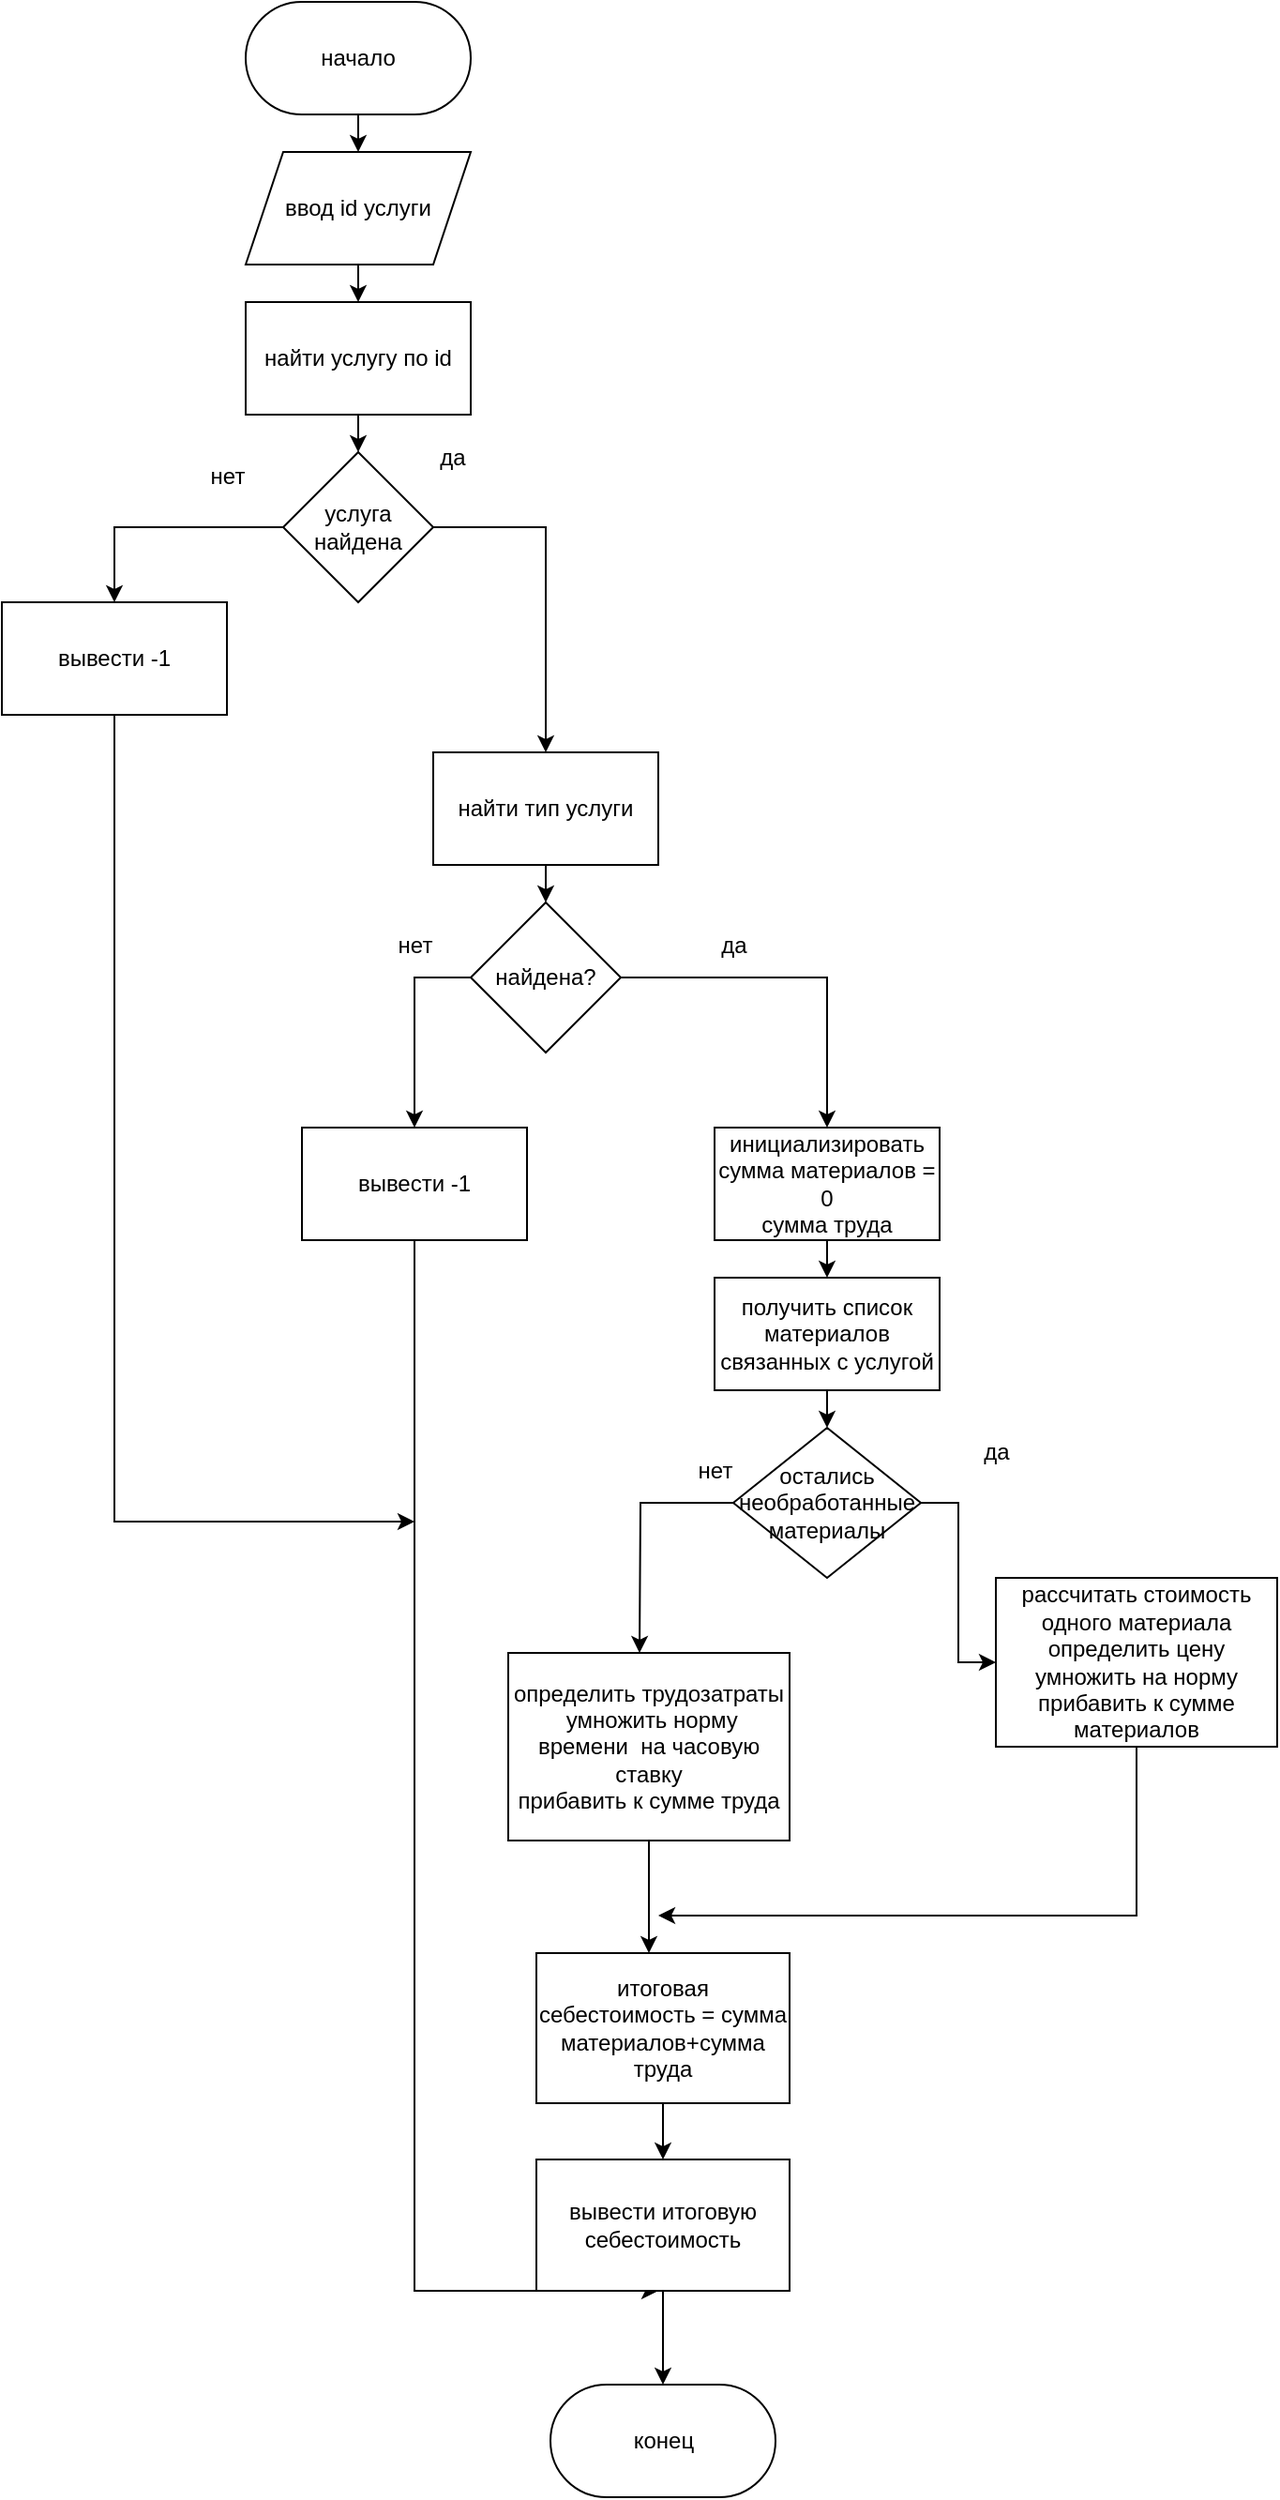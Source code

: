 <mxfile version="28.2.5">
  <diagram name="Страница — 1" id="jgAHVIeIIsqCeeRh882G">
    <mxGraphModel dx="978" dy="548" grid="1" gridSize="10" guides="1" tooltips="1" connect="1" arrows="1" fold="1" page="1" pageScale="1" pageWidth="827" pageHeight="1169" math="0" shadow="0">
      <root>
        <mxCell id="0" />
        <mxCell id="1" parent="0" />
        <mxCell id="RuWPz4lZ4cLwJAY-titJ-47" style="edgeStyle=orthogonalEdgeStyle;rounded=0;orthogonalLoop=1;jettySize=auto;html=1;exitX=0.5;exitY=1;exitDx=0;exitDy=0;entryX=0.5;entryY=0;entryDx=0;entryDy=0;" edge="1" parent="1" source="RuWPz4lZ4cLwJAY-titJ-1" target="RuWPz4lZ4cLwJAY-titJ-3">
          <mxGeometry relative="1" as="geometry" />
        </mxCell>
        <mxCell id="RuWPz4lZ4cLwJAY-titJ-1" value="начало" style="rounded=1;whiteSpace=wrap;html=1;arcSize=50;" vertex="1" parent="1">
          <mxGeometry x="230" y="80" width="120" height="60" as="geometry" />
        </mxCell>
        <mxCell id="RuWPz4lZ4cLwJAY-titJ-45" style="edgeStyle=orthogonalEdgeStyle;rounded=0;orthogonalLoop=1;jettySize=auto;html=1;exitX=0.5;exitY=1;exitDx=0;exitDy=0;entryX=0.5;entryY=0;entryDx=0;entryDy=0;" edge="1" parent="1" source="RuWPz4lZ4cLwJAY-titJ-3" target="RuWPz4lZ4cLwJAY-titJ-5">
          <mxGeometry relative="1" as="geometry" />
        </mxCell>
        <mxCell id="RuWPz4lZ4cLwJAY-titJ-3" value="ввод id услуги" style="shape=parallelogram;perimeter=parallelogramPerimeter;whiteSpace=wrap;html=1;fixedSize=1;" vertex="1" parent="1">
          <mxGeometry x="230" y="160" width="120" height="60" as="geometry" />
        </mxCell>
        <mxCell id="RuWPz4lZ4cLwJAY-titJ-42" style="edgeStyle=orthogonalEdgeStyle;rounded=0;orthogonalLoop=1;jettySize=auto;html=1;exitX=0.5;exitY=1;exitDx=0;exitDy=0;entryX=0.5;entryY=0;entryDx=0;entryDy=0;" edge="1" parent="1" source="RuWPz4lZ4cLwJAY-titJ-5" target="RuWPz4lZ4cLwJAY-titJ-6">
          <mxGeometry relative="1" as="geometry" />
        </mxCell>
        <mxCell id="RuWPz4lZ4cLwJAY-titJ-5" value="найти услугу по id" style="rounded=0;whiteSpace=wrap;html=1;" vertex="1" parent="1">
          <mxGeometry x="230" y="240" width="120" height="60" as="geometry" />
        </mxCell>
        <mxCell id="RuWPz4lZ4cLwJAY-titJ-7" style="edgeStyle=orthogonalEdgeStyle;rounded=0;orthogonalLoop=1;jettySize=auto;html=1;exitX=0;exitY=0.5;exitDx=0;exitDy=0;" edge="1" parent="1" source="RuWPz4lZ4cLwJAY-titJ-6">
          <mxGeometry relative="1" as="geometry">
            <mxPoint x="160" y="400" as="targetPoint" />
            <Array as="points">
              <mxPoint x="160" y="360" />
            </Array>
          </mxGeometry>
        </mxCell>
        <mxCell id="RuWPz4lZ4cLwJAY-titJ-11" style="edgeStyle=orthogonalEdgeStyle;rounded=0;orthogonalLoop=1;jettySize=auto;html=1;exitX=1;exitY=0.5;exitDx=0;exitDy=0;" edge="1" parent="1" source="RuWPz4lZ4cLwJAY-titJ-6" target="RuWPz4lZ4cLwJAY-titJ-12">
          <mxGeometry relative="1" as="geometry">
            <mxPoint x="400" y="480" as="targetPoint" />
          </mxGeometry>
        </mxCell>
        <mxCell id="RuWPz4lZ4cLwJAY-titJ-6" value="услуга найдена" style="rhombus;whiteSpace=wrap;html=1;" vertex="1" parent="1">
          <mxGeometry x="250" y="320" width="80" height="80" as="geometry" />
        </mxCell>
        <mxCell id="RuWPz4lZ4cLwJAY-titJ-38" style="edgeStyle=orthogonalEdgeStyle;rounded=0;orthogonalLoop=1;jettySize=auto;html=1;exitX=0.5;exitY=1;exitDx=0;exitDy=0;" edge="1" parent="1" source="RuWPz4lZ4cLwJAY-titJ-10">
          <mxGeometry relative="1" as="geometry">
            <mxPoint x="320" y="890" as="targetPoint" />
            <Array as="points">
              <mxPoint x="160" y="890" />
              <mxPoint x="320" y="890" />
            </Array>
          </mxGeometry>
        </mxCell>
        <mxCell id="RuWPz4lZ4cLwJAY-titJ-10" value="вывести -1" style="rounded=0;whiteSpace=wrap;html=1;" vertex="1" parent="1">
          <mxGeometry x="100" y="400" width="120" height="60" as="geometry" />
        </mxCell>
        <mxCell id="RuWPz4lZ4cLwJAY-titJ-37" style="edgeStyle=orthogonalEdgeStyle;rounded=0;orthogonalLoop=1;jettySize=auto;html=1;exitX=0.5;exitY=1;exitDx=0;exitDy=0;entryX=0.5;entryY=0;entryDx=0;entryDy=0;" edge="1" parent="1" source="RuWPz4lZ4cLwJAY-titJ-12" target="RuWPz4lZ4cLwJAY-titJ-13">
          <mxGeometry relative="1" as="geometry" />
        </mxCell>
        <mxCell id="RuWPz4lZ4cLwJAY-titJ-12" value="найти тип услуги" style="rounded=0;whiteSpace=wrap;html=1;" vertex="1" parent="1">
          <mxGeometry x="330" y="480" width="120" height="60" as="geometry" />
        </mxCell>
        <mxCell id="RuWPz4lZ4cLwJAY-titJ-14" style="edgeStyle=orthogonalEdgeStyle;rounded=0;orthogonalLoop=1;jettySize=auto;html=1;exitX=1;exitY=0.5;exitDx=0;exitDy=0;" edge="1" parent="1" source="RuWPz4lZ4cLwJAY-titJ-13" target="RuWPz4lZ4cLwJAY-titJ-15">
          <mxGeometry relative="1" as="geometry">
            <mxPoint x="520" y="680" as="targetPoint" />
          </mxGeometry>
        </mxCell>
        <mxCell id="RuWPz4lZ4cLwJAY-titJ-18" style="edgeStyle=orthogonalEdgeStyle;rounded=0;orthogonalLoop=1;jettySize=auto;html=1;exitX=0;exitY=0.5;exitDx=0;exitDy=0;" edge="1" parent="1" source="RuWPz4lZ4cLwJAY-titJ-13" target="RuWPz4lZ4cLwJAY-titJ-19">
          <mxGeometry relative="1" as="geometry">
            <mxPoint x="320" y="680" as="targetPoint" />
          </mxGeometry>
        </mxCell>
        <mxCell id="RuWPz4lZ4cLwJAY-titJ-13" value="найдена?" style="rhombus;whiteSpace=wrap;html=1;" vertex="1" parent="1">
          <mxGeometry x="350" y="560" width="80" height="80" as="geometry" />
        </mxCell>
        <mxCell id="RuWPz4lZ4cLwJAY-titJ-36" style="edgeStyle=orthogonalEdgeStyle;rounded=0;orthogonalLoop=1;jettySize=auto;html=1;exitX=0.5;exitY=1;exitDx=0;exitDy=0;entryX=0.5;entryY=0;entryDx=0;entryDy=0;" edge="1" parent="1" source="RuWPz4lZ4cLwJAY-titJ-15" target="RuWPz4lZ4cLwJAY-titJ-16">
          <mxGeometry relative="1" as="geometry" />
        </mxCell>
        <mxCell id="RuWPz4lZ4cLwJAY-titJ-15" value="инициализировать сумма материалов = 0&lt;br&gt;сумма труда" style="rounded=0;whiteSpace=wrap;html=1;" vertex="1" parent="1">
          <mxGeometry x="480" y="680" width="120" height="60" as="geometry" />
        </mxCell>
        <mxCell id="RuWPz4lZ4cLwJAY-titJ-35" style="edgeStyle=orthogonalEdgeStyle;rounded=0;orthogonalLoop=1;jettySize=auto;html=1;exitX=0.5;exitY=1;exitDx=0;exitDy=0;entryX=0.5;entryY=0;entryDx=0;entryDy=0;" edge="1" parent="1" source="RuWPz4lZ4cLwJAY-titJ-16" target="RuWPz4lZ4cLwJAY-titJ-17">
          <mxGeometry relative="1" as="geometry" />
        </mxCell>
        <mxCell id="RuWPz4lZ4cLwJAY-titJ-16" value="получить список материалов&lt;br&gt;связанных с услугой" style="rounded=0;whiteSpace=wrap;html=1;" vertex="1" parent="1">
          <mxGeometry x="480" y="760" width="120" height="60" as="geometry" />
        </mxCell>
        <mxCell id="RuWPz4lZ4cLwJAY-titJ-22" style="edgeStyle=orthogonalEdgeStyle;rounded=0;orthogonalLoop=1;jettySize=auto;html=1;exitX=0;exitY=0.5;exitDx=0;exitDy=0;" edge="1" parent="1" source="RuWPz4lZ4cLwJAY-titJ-17">
          <mxGeometry relative="1" as="geometry">
            <mxPoint x="440" y="960" as="targetPoint" />
          </mxGeometry>
        </mxCell>
        <mxCell id="RuWPz4lZ4cLwJAY-titJ-23" style="edgeStyle=orthogonalEdgeStyle;rounded=0;orthogonalLoop=1;jettySize=auto;html=1;exitX=1;exitY=0.5;exitDx=0;exitDy=0;" edge="1" parent="1" source="RuWPz4lZ4cLwJAY-titJ-17" target="RuWPz4lZ4cLwJAY-titJ-24">
          <mxGeometry relative="1" as="geometry">
            <mxPoint x="640" y="960" as="targetPoint" />
          </mxGeometry>
        </mxCell>
        <mxCell id="RuWPz4lZ4cLwJAY-titJ-17" value="остались необработанные материалы" style="rhombus;whiteSpace=wrap;html=1;" vertex="1" parent="1">
          <mxGeometry x="490" y="840" width="100" height="80" as="geometry" />
        </mxCell>
        <mxCell id="RuWPz4lZ4cLwJAY-titJ-39" style="edgeStyle=orthogonalEdgeStyle;rounded=0;orthogonalLoop=1;jettySize=auto;html=1;exitX=0.5;exitY=1;exitDx=0;exitDy=0;" edge="1" parent="1">
          <mxGeometry relative="1" as="geometry">
            <mxPoint x="450" y="1300" as="targetPoint" />
            <mxPoint x="320" y="730" as="sourcePoint" />
            <Array as="points">
              <mxPoint x="320" y="1300" />
            </Array>
          </mxGeometry>
        </mxCell>
        <mxCell id="RuWPz4lZ4cLwJAY-titJ-19" value="вывести -1" style="rounded=0;whiteSpace=wrap;html=1;" vertex="1" parent="1">
          <mxGeometry x="260" y="680" width="120" height="60" as="geometry" />
        </mxCell>
        <mxCell id="RuWPz4lZ4cLwJAY-titJ-20" value="нет" style="text;html=1;align=center;verticalAlign=middle;resizable=0;points=[];autosize=1;strokeColor=none;fillColor=none;" vertex="1" parent="1">
          <mxGeometry x="300" y="568" width="40" height="30" as="geometry" />
        </mxCell>
        <mxCell id="RuWPz4lZ4cLwJAY-titJ-21" value="да" style="text;html=1;align=center;verticalAlign=middle;resizable=0;points=[];autosize=1;strokeColor=none;fillColor=none;" vertex="1" parent="1">
          <mxGeometry x="470" y="568" width="40" height="30" as="geometry" />
        </mxCell>
        <mxCell id="RuWPz4lZ4cLwJAY-titJ-29" style="edgeStyle=orthogonalEdgeStyle;rounded=0;orthogonalLoop=1;jettySize=auto;html=1;exitX=0.5;exitY=1;exitDx=0;exitDy=0;" edge="1" parent="1" source="RuWPz4lZ4cLwJAY-titJ-24">
          <mxGeometry relative="1" as="geometry">
            <mxPoint x="450" y="1100" as="targetPoint" />
            <Array as="points">
              <mxPoint x="705" y="1100" />
            </Array>
          </mxGeometry>
        </mxCell>
        <mxCell id="RuWPz4lZ4cLwJAY-titJ-24" value="рассчитать стоимость одного материала определить цену&lt;br&gt;умножить на норму&lt;br&gt;прибавить к сумме материалов" style="rounded=0;whiteSpace=wrap;html=1;" vertex="1" parent="1">
          <mxGeometry x="630" y="920" width="150" height="90" as="geometry" />
        </mxCell>
        <mxCell id="RuWPz4lZ4cLwJAY-titJ-28" style="edgeStyle=orthogonalEdgeStyle;rounded=0;orthogonalLoop=1;jettySize=auto;html=1;exitX=0.5;exitY=1;exitDx=0;exitDy=0;" edge="1" parent="1" source="RuWPz4lZ4cLwJAY-titJ-25">
          <mxGeometry relative="1" as="geometry">
            <mxPoint x="445" y="1120" as="targetPoint" />
          </mxGeometry>
        </mxCell>
        <mxCell id="RuWPz4lZ4cLwJAY-titJ-25" value="определить трудозатраты&lt;br&gt;&amp;nbsp;умножить норму времени&amp;nbsp; на часовую ставку&lt;br&gt;прибавить к сумме труда" style="rounded=0;whiteSpace=wrap;html=1;" vertex="1" parent="1">
          <mxGeometry x="370" y="960" width="150" height="100" as="geometry" />
        </mxCell>
        <mxCell id="RuWPz4lZ4cLwJAY-titJ-40" style="edgeStyle=orthogonalEdgeStyle;rounded=0;orthogonalLoop=1;jettySize=auto;html=1;exitX=0.5;exitY=1;exitDx=0;exitDy=0;entryX=0.5;entryY=0;entryDx=0;entryDy=0;" edge="1" parent="1" source="RuWPz4lZ4cLwJAY-titJ-30" target="RuWPz4lZ4cLwJAY-titJ-31">
          <mxGeometry relative="1" as="geometry" />
        </mxCell>
        <mxCell id="RuWPz4lZ4cLwJAY-titJ-30" value="итоговая себестоимость = сумма материалов+сумма труда" style="rounded=0;whiteSpace=wrap;html=1;" vertex="1" parent="1">
          <mxGeometry x="385" y="1120" width="135" height="80" as="geometry" />
        </mxCell>
        <mxCell id="RuWPz4lZ4cLwJAY-titJ-41" style="edgeStyle=orthogonalEdgeStyle;rounded=0;orthogonalLoop=1;jettySize=auto;html=1;exitX=0.5;exitY=1;exitDx=0;exitDy=0;entryX=0.5;entryY=0;entryDx=0;entryDy=0;" edge="1" parent="1" source="RuWPz4lZ4cLwJAY-titJ-31" target="RuWPz4lZ4cLwJAY-titJ-32">
          <mxGeometry relative="1" as="geometry" />
        </mxCell>
        <mxCell id="RuWPz4lZ4cLwJAY-titJ-31" value="вывести итоговую себестоимость" style="rounded=0;whiteSpace=wrap;html=1;" vertex="1" parent="1">
          <mxGeometry x="385" y="1230" width="135" height="70" as="geometry" />
        </mxCell>
        <mxCell id="RuWPz4lZ4cLwJAY-titJ-32" value="конец" style="rounded=1;whiteSpace=wrap;html=1;arcSize=50;" vertex="1" parent="1">
          <mxGeometry x="392.5" y="1350" width="120" height="60" as="geometry" />
        </mxCell>
        <mxCell id="RuWPz4lZ4cLwJAY-titJ-33" value="да" style="text;html=1;align=center;verticalAlign=middle;resizable=0;points=[];autosize=1;strokeColor=none;fillColor=none;" vertex="1" parent="1">
          <mxGeometry x="610" y="838" width="40" height="30" as="geometry" />
        </mxCell>
        <mxCell id="RuWPz4lZ4cLwJAY-titJ-34" value="нет" style="text;html=1;align=center;verticalAlign=middle;resizable=0;points=[];autosize=1;strokeColor=none;fillColor=none;" vertex="1" parent="1">
          <mxGeometry x="460" y="848" width="40" height="30" as="geometry" />
        </mxCell>
        <mxCell id="RuWPz4lZ4cLwJAY-titJ-43" value="да" style="text;html=1;align=center;verticalAlign=middle;resizable=0;points=[];autosize=1;strokeColor=none;fillColor=none;" vertex="1" parent="1">
          <mxGeometry x="320" y="308" width="40" height="30" as="geometry" />
        </mxCell>
        <mxCell id="RuWPz4lZ4cLwJAY-titJ-44" value="нет" style="text;html=1;align=center;verticalAlign=middle;resizable=0;points=[];autosize=1;strokeColor=none;fillColor=none;" vertex="1" parent="1">
          <mxGeometry x="200" y="318" width="40" height="30" as="geometry" />
        </mxCell>
      </root>
    </mxGraphModel>
  </diagram>
</mxfile>
